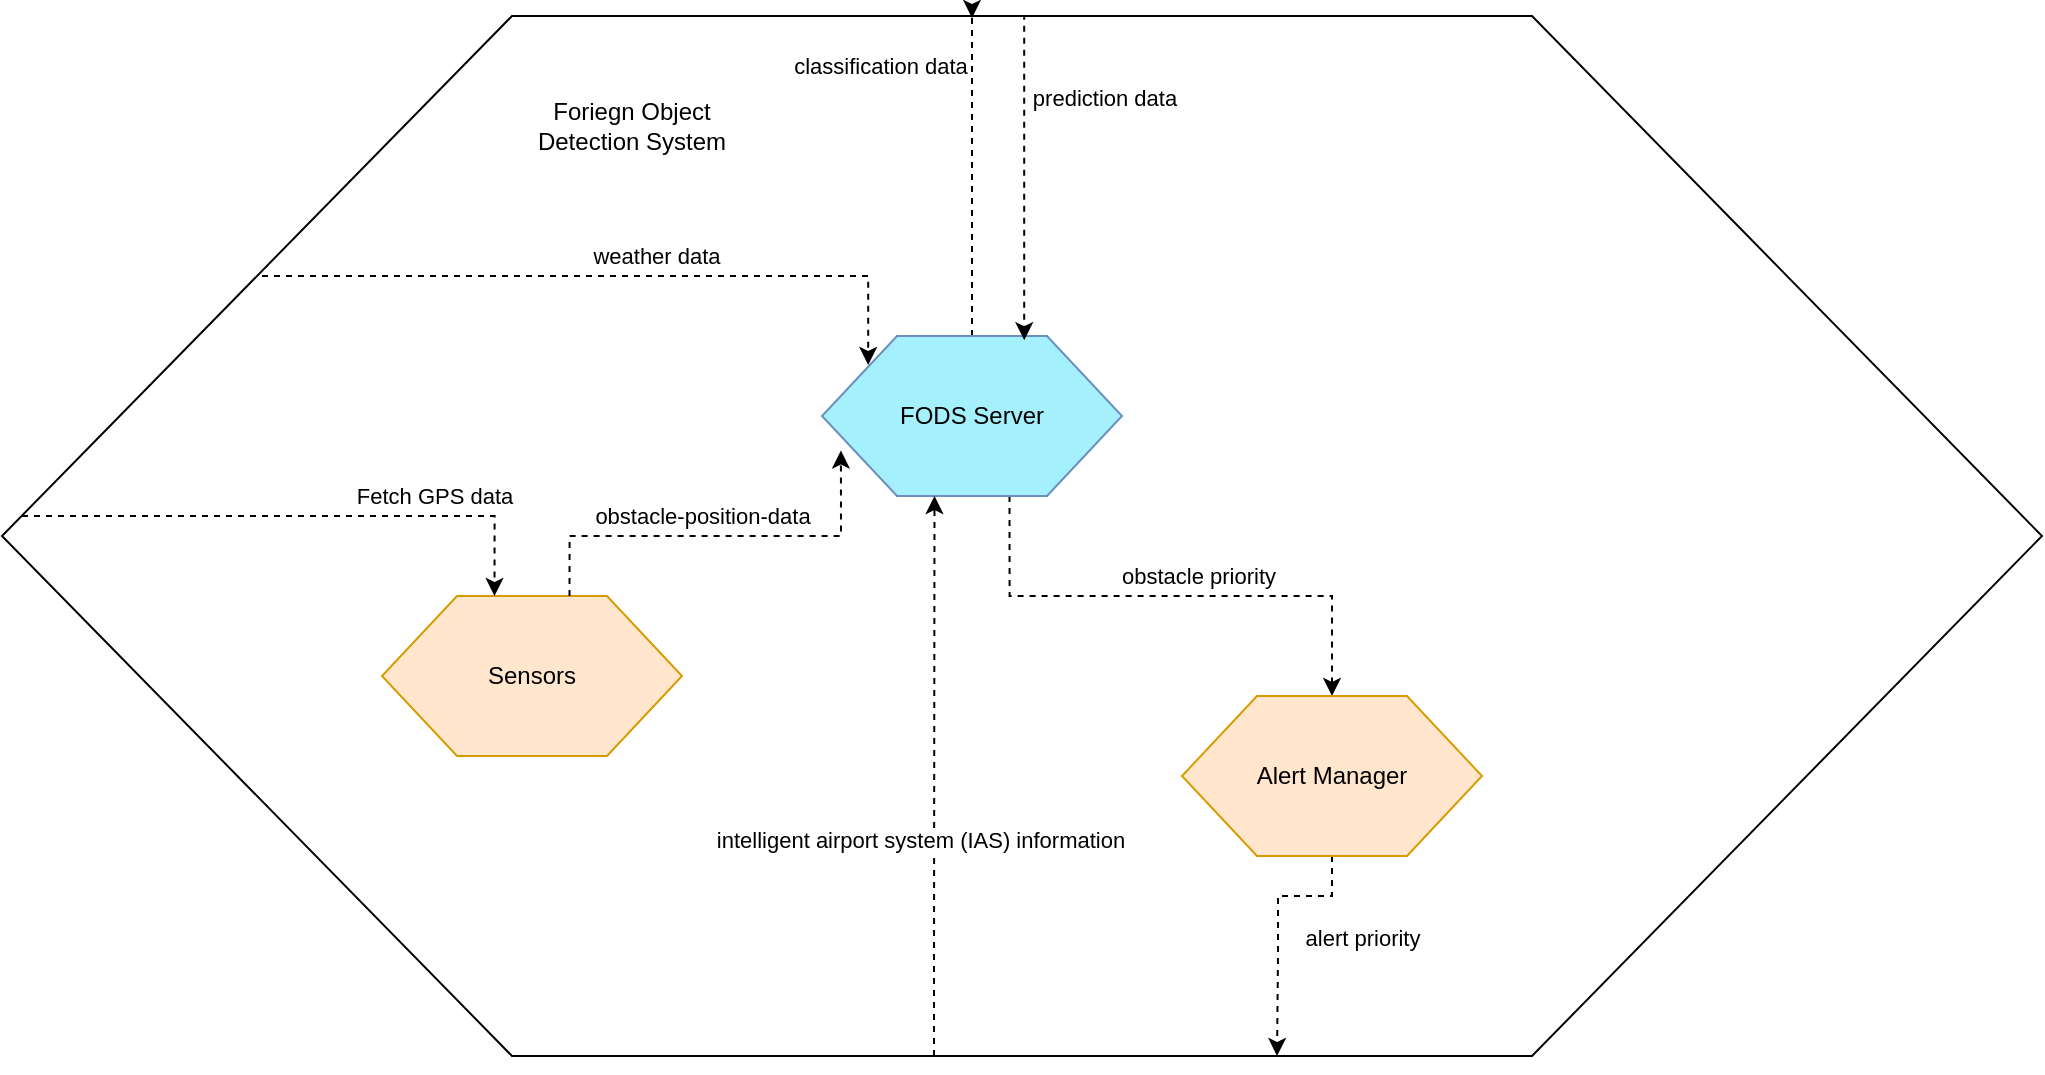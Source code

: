 <mxfile version="24.5.5" type="github">
  <diagram name="Page-1" id="-NQbxoQmgcWisK0Jk0nO">
    <mxGraphModel dx="1955" dy="549" grid="1" gridSize="10" guides="1" tooltips="1" connect="1" arrows="1" fold="1" page="1" pageScale="1" pageWidth="850" pageHeight="1100" math="0" shadow="0">
      <root>
        <mxCell id="0" />
        <mxCell id="1" parent="0" />
        <mxCell id="7_kgMcMWeAaX5q2QRZLr-1" value="" style="shape=hexagon;perimeter=hexagonPerimeter2;whiteSpace=wrap;html=1;size=0.25;fillColor=#FFFFFF;fontColor=#000000;strokeColor=#000000;" vertex="1" parent="1">
          <mxGeometry x="-100" y="90" width="1020" height="520" as="geometry" />
        </mxCell>
        <mxCell id="7_kgMcMWeAaX5q2QRZLr-2" style="edgeStyle=orthogonalEdgeStyle;rounded=0;orthogonalLoop=1;jettySize=auto;html=1;exitX=0.625;exitY=1;exitDx=0;exitDy=0;dashed=1;" edge="1" parent="1" source="7_kgMcMWeAaX5q2QRZLr-6" target="7_kgMcMWeAaX5q2QRZLr-11">
          <mxGeometry relative="1" as="geometry" />
        </mxCell>
        <mxCell id="7_kgMcMWeAaX5q2QRZLr-3" value="obstacle priority" style="edgeLabel;html=1;align=center;verticalAlign=middle;resizable=0;points=[];" vertex="1" connectable="0" parent="7_kgMcMWeAaX5q2QRZLr-2">
          <mxGeometry x="0.099" y="-1" relative="1" as="geometry">
            <mxPoint y="-11" as="offset" />
          </mxGeometry>
        </mxCell>
        <mxCell id="7_kgMcMWeAaX5q2QRZLr-4" style="edgeStyle=orthogonalEdgeStyle;rounded=0;orthogonalLoop=1;jettySize=auto;html=1;exitX=0.5;exitY=0;exitDx=0;exitDy=0;dashed=1;" edge="1" parent="1" source="7_kgMcMWeAaX5q2QRZLr-6">
          <mxGeometry relative="1" as="geometry">
            <mxPoint x="385" y="91" as="targetPoint" />
            <Array as="points">
              <mxPoint x="385" y="90" />
            </Array>
          </mxGeometry>
        </mxCell>
        <mxCell id="7_kgMcMWeAaX5q2QRZLr-5" value="classification data" style="edgeLabel;html=1;align=center;verticalAlign=middle;resizable=0;points=[];" vertex="1" connectable="0" parent="7_kgMcMWeAaX5q2QRZLr-4">
          <mxGeometry x="0.546" y="-2" relative="1" as="geometry">
            <mxPoint x="-48" y="-11" as="offset" />
          </mxGeometry>
        </mxCell>
        <mxCell id="7_kgMcMWeAaX5q2QRZLr-6" value="FODS Server" style="shape=hexagon;perimeter=hexagonPerimeter2;whiteSpace=wrap;html=1;size=0.25;fillColor=#A4F0FC;strokeColor=#6c8ebf;fontColor=#000000;" vertex="1" parent="1">
          <mxGeometry x="310" y="250" width="150" height="80" as="geometry" />
        </mxCell>
        <mxCell id="7_kgMcMWeAaX5q2QRZLr-7" value="&lt;span style=&quot;&quot;&gt;Foriegn Object&lt;/span&gt;&lt;div style=&quot;&quot;&gt;Detection System&lt;/div&gt;" style="text;html=1;align=center;verticalAlign=middle;whiteSpace=wrap;rounded=0;fontColor=#000000;" vertex="1" parent="1">
          <mxGeometry x="100" y="130" width="230" height="30" as="geometry" />
        </mxCell>
        <mxCell id="7_kgMcMWeAaX5q2QRZLr-8" value="Sensors" style="shape=hexagon;perimeter=hexagonPerimeter2;whiteSpace=wrap;html=1;size=0.25;fillColor=#ffe6cc;strokeColor=#d79b00;fontColor=#000000;" vertex="1" parent="1">
          <mxGeometry x="90" y="380" width="150" height="80" as="geometry" />
        </mxCell>
        <mxCell id="7_kgMcMWeAaX5q2QRZLr-30" style="edgeStyle=orthogonalEdgeStyle;rounded=0;orthogonalLoop=1;jettySize=auto;html=1;exitX=0.5;exitY=1;exitDx=0;exitDy=0;entryX=0.625;entryY=1;entryDx=0;entryDy=0;dashed=1;" edge="1" parent="1" source="7_kgMcMWeAaX5q2QRZLr-11" target="7_kgMcMWeAaX5q2QRZLr-1">
          <mxGeometry relative="1" as="geometry">
            <Array as="points">
              <mxPoint x="565" y="530" />
              <mxPoint x="538" y="530" />
              <mxPoint x="538" y="560" />
            </Array>
          </mxGeometry>
        </mxCell>
        <mxCell id="7_kgMcMWeAaX5q2QRZLr-33" value="alert priority" style="edgeLabel;html=1;align=center;verticalAlign=middle;resizable=0;points=[];" vertex="1" connectable="0" parent="7_kgMcMWeAaX5q2QRZLr-30">
          <mxGeometry x="0.165" y="-1" relative="1" as="geometry">
            <mxPoint x="43" y="-7" as="offset" />
          </mxGeometry>
        </mxCell>
        <mxCell id="7_kgMcMWeAaX5q2QRZLr-11" value="Alert Manager" style="shape=hexagon;perimeter=hexagonPerimeter2;whiteSpace=wrap;html=1;size=0.25;fillColor=#ffe6cc;strokeColor=#d79b00;fontColor=#000000;" vertex="1" parent="1">
          <mxGeometry x="490" y="430" width="150" height="80" as="geometry" />
        </mxCell>
        <mxCell id="7_kgMcMWeAaX5q2QRZLr-12" style="edgeStyle=orthogonalEdgeStyle;rounded=0;orthogonalLoop=1;jettySize=auto;html=1;entryX=0.375;entryY=0;entryDx=0;entryDy=0;strokeColor=#000000;dashed=1;fontColor=#000000;" edge="1" parent="1" target="7_kgMcMWeAaX5q2QRZLr-8">
          <mxGeometry relative="1" as="geometry">
            <Array as="points">
              <mxPoint x="146" y="340" />
            </Array>
            <mxPoint x="-90" y="340" as="sourcePoint" />
          </mxGeometry>
        </mxCell>
        <mxCell id="7_kgMcMWeAaX5q2QRZLr-13" value="Fetch GPS&lt;span style=&quot;background-color: initial;&quot;&gt;&amp;nbsp;data&lt;/span&gt;" style="edgeLabel;html=1;align=center;verticalAlign=middle;resizable=0;points=[];labelBackgroundColor=none;fontColor=#000000;" vertex="1" connectable="0" parent="7_kgMcMWeAaX5q2QRZLr-12">
          <mxGeometry x="-0.11" y="2" relative="1" as="geometry">
            <mxPoint x="83" y="-8" as="offset" />
          </mxGeometry>
        </mxCell>
        <mxCell id="7_kgMcMWeAaX5q2QRZLr-15" style="edgeStyle=orthogonalEdgeStyle;rounded=0;orthogonalLoop=1;jettySize=auto;html=1;dashed=1;entryX=0.154;entryY=0.181;entryDx=0;entryDy=0;entryPerimeter=0;fontColor=#000000;" edge="1" parent="1" target="7_kgMcMWeAaX5q2QRZLr-6">
          <mxGeometry relative="1" as="geometry">
            <mxPoint x="30" y="220" as="sourcePoint" />
            <Array as="points">
              <mxPoint x="333" y="220" />
            </Array>
          </mxGeometry>
        </mxCell>
        <mxCell id="7_kgMcMWeAaX5q2QRZLr-16" value="weather data" style="edgeLabel;html=1;align=center;verticalAlign=middle;resizable=0;points=[];fontColor=#000000;" vertex="1" connectable="0" parent="7_kgMcMWeAaX5q2QRZLr-15">
          <mxGeometry x="0.092" relative="1" as="geometry">
            <mxPoint x="7" y="-10" as="offset" />
          </mxGeometry>
        </mxCell>
        <mxCell id="7_kgMcMWeAaX5q2QRZLr-18" style="edgeStyle=orthogonalEdgeStyle;rounded=0;orthogonalLoop=1;jettySize=auto;html=1;entryX=0.375;entryY=1;entryDx=0;entryDy=0;dashed=1;" edge="1" parent="1" target="7_kgMcMWeAaX5q2QRZLr-6">
          <mxGeometry relative="1" as="geometry">
            <Array as="points">
              <mxPoint x="366" y="570" />
              <mxPoint x="366" y="570" />
            </Array>
            <mxPoint x="366" y="610" as="sourcePoint" />
          </mxGeometry>
        </mxCell>
        <mxCell id="7_kgMcMWeAaX5q2QRZLr-19" value="&lt;span style=&quot;color: rgb(0, 0, 0); font-family: Helvetica; font-size: 11px; font-style: normal; font-variant-ligatures: normal; font-variant-caps: normal; font-weight: 400; letter-spacing: normal; orphans: 2; text-align: center; text-indent: 0px; text-transform: none; widows: 2; word-spacing: 0px; -webkit-text-stroke-width: 0px; white-space: nowrap; background-color: rgb(255, 255, 255); text-decoration-thickness: initial; text-decoration-style: initial; text-decoration-color: initial; display: inline !important; float: none;&quot;&gt;intelligent airport system (IAS) information&lt;/span&gt;" style="edgeLabel;html=1;align=center;verticalAlign=middle;resizable=0;points=[];" vertex="1" connectable="0" parent="7_kgMcMWeAaX5q2QRZLr-18">
          <mxGeometry x="-0.301" relative="1" as="geometry">
            <mxPoint x="-7" y="-10" as="offset" />
          </mxGeometry>
        </mxCell>
        <mxCell id="7_kgMcMWeAaX5q2QRZLr-22" style="edgeStyle=orthogonalEdgeStyle;rounded=0;orthogonalLoop=1;jettySize=auto;html=1;exitX=0.625;exitY=0;exitDx=0;exitDy=0;entryX=0.063;entryY=0.716;entryDx=0;entryDy=0;entryPerimeter=0;dashed=1;" edge="1" parent="1" source="7_kgMcMWeAaX5q2QRZLr-8" target="7_kgMcMWeAaX5q2QRZLr-6">
          <mxGeometry relative="1" as="geometry">
            <Array as="points">
              <mxPoint x="184" y="350" />
              <mxPoint x="320" y="350" />
            </Array>
          </mxGeometry>
        </mxCell>
        <mxCell id="7_kgMcMWeAaX5q2QRZLr-23" value="obstacle-position-data" style="edgeLabel;html=1;align=center;verticalAlign=middle;resizable=0;points=[];" vertex="1" connectable="0" parent="7_kgMcMWeAaX5q2QRZLr-22">
          <mxGeometry x="-0.28" y="-1" relative="1" as="geometry">
            <mxPoint x="21" y="-11" as="offset" />
          </mxGeometry>
        </mxCell>
        <mxCell id="7_kgMcMWeAaX5q2QRZLr-25" style="edgeStyle=orthogonalEdgeStyle;rounded=0;orthogonalLoop=1;jettySize=auto;html=1;entryX=0.674;entryY=0.026;entryDx=0;entryDy=0;entryPerimeter=0;dashed=1;startArrow=none;startFill=0;exitX=0.5;exitY=0;exitDx=0;exitDy=0;" edge="1" parent="1" source="7_kgMcMWeAaX5q2QRZLr-1" target="7_kgMcMWeAaX5q2QRZLr-6">
          <mxGeometry relative="1" as="geometry">
            <Array as="points">
              <mxPoint x="411" y="90" />
            </Array>
            <mxPoint x="443" y="20" as="sourcePoint" />
          </mxGeometry>
        </mxCell>
        <mxCell id="7_kgMcMWeAaX5q2QRZLr-26" value="prediction data" style="edgeLabel;html=1;align=center;verticalAlign=middle;resizable=0;points=[];" vertex="1" connectable="0" parent="7_kgMcMWeAaX5q2QRZLr-25">
          <mxGeometry x="-0.418" y="-2" relative="1" as="geometry">
            <mxPoint x="42" y="-6" as="offset" />
          </mxGeometry>
        </mxCell>
      </root>
    </mxGraphModel>
  </diagram>
</mxfile>
